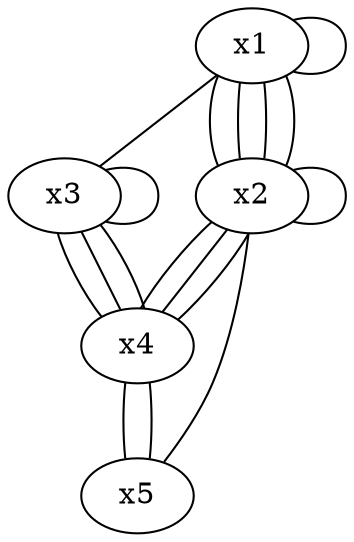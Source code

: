 graph G {
	x1 -- x1;
	x1 -- x2;
	x1 -- x2;
	x1 -- x2;
	x1 -- x2;
	x1 -- x3;
	x2 -- x2;
	x2 -- x4;
	x2 -- x4;
	x2 -- x4;
	x2 -- x5;
	x3 -- x3;
	x3 -- x4;
	x3 -- x4;
	x3 -- x4;
	x4 -- x5;
	x4 -- x5;
}
